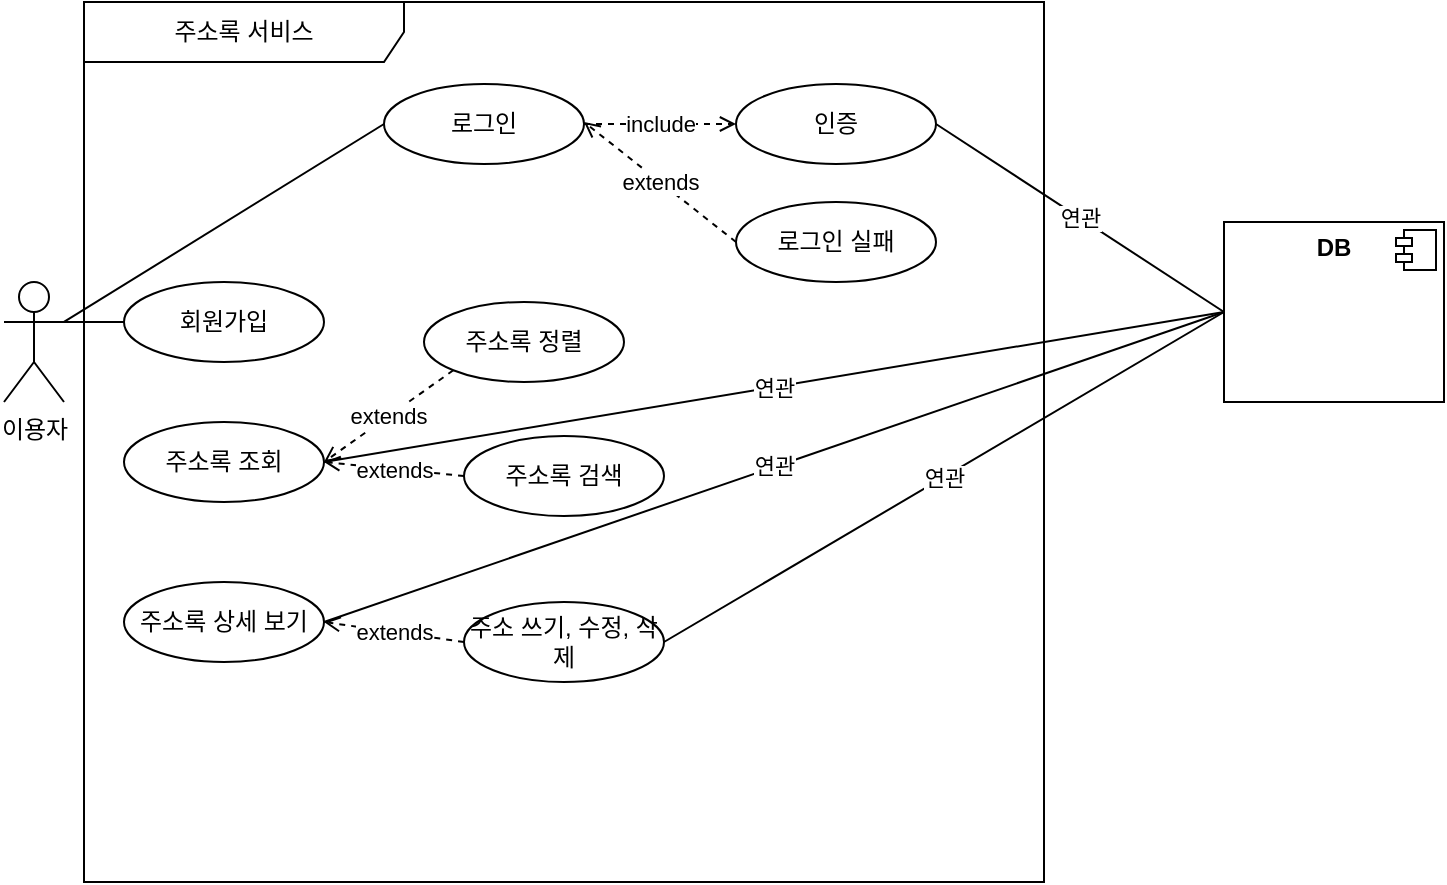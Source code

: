 <mxfile version="20.1.1" type="github">
  <diagram id="ETm7J-fsk4OuTtscdm2v" name="Page-1">
    <mxGraphModel dx="992" dy="579" grid="1" gridSize="10" guides="1" tooltips="1" connect="1" arrows="1" fold="1" page="1" pageScale="1" pageWidth="827" pageHeight="1169" math="0" shadow="0">
      <root>
        <mxCell id="0" />
        <mxCell id="1" parent="0" />
        <mxCell id="QdMH_MHk-4FhTX07zeiH-1" value="이용자" style="shape=umlActor;verticalLabelPosition=bottom;verticalAlign=top;html=1;" vertex="1" parent="1">
          <mxGeometry x="40" y="180" width="30" height="60" as="geometry" />
        </mxCell>
        <mxCell id="QdMH_MHk-4FhTX07zeiH-4" value="주소록 서비스" style="shape=umlFrame;whiteSpace=wrap;html=1;width=160;height=30;" vertex="1" parent="1">
          <mxGeometry x="80" y="40" width="480" height="440" as="geometry" />
        </mxCell>
        <mxCell id="QdMH_MHk-4FhTX07zeiH-5" value="회원가입" style="ellipse;whiteSpace=wrap;html=1;" vertex="1" parent="1">
          <mxGeometry x="100" y="180" width="100" height="40" as="geometry" />
        </mxCell>
        <mxCell id="QdMH_MHk-4FhTX07zeiH-8" value="로그인" style="ellipse;whiteSpace=wrap;html=1;" vertex="1" parent="1">
          <mxGeometry x="230" y="81" width="100" height="40" as="geometry" />
        </mxCell>
        <mxCell id="QdMH_MHk-4FhTX07zeiH-9" value="인증" style="ellipse;whiteSpace=wrap;html=1;" vertex="1" parent="1">
          <mxGeometry x="406" y="81" width="100" height="40" as="geometry" />
        </mxCell>
        <mxCell id="QdMH_MHk-4FhTX07zeiH-11" value="로그인 실패" style="ellipse;whiteSpace=wrap;html=1;" vertex="1" parent="1">
          <mxGeometry x="406" y="140" width="100" height="40" as="geometry" />
        </mxCell>
        <mxCell id="QdMH_MHk-4FhTX07zeiH-12" value="" style="endArrow=none;html=1;rounded=0;exitX=1;exitY=0.333;exitDx=0;exitDy=0;entryX=0;entryY=0.5;entryDx=0;entryDy=0;exitPerimeter=0;" edge="1" parent="1" source="QdMH_MHk-4FhTX07zeiH-1" target="QdMH_MHk-4FhTX07zeiH-8">
          <mxGeometry width="50" height="50" relative="1" as="geometry">
            <mxPoint x="390" y="320" as="sourcePoint" />
            <mxPoint x="440" y="270" as="targetPoint" />
          </mxGeometry>
        </mxCell>
        <mxCell id="QdMH_MHk-4FhTX07zeiH-13" value="" style="endArrow=none;html=1;rounded=0;entryX=1;entryY=0.333;entryDx=0;entryDy=0;entryPerimeter=0;exitX=0;exitY=0.5;exitDx=0;exitDy=0;" edge="1" parent="1" source="QdMH_MHk-4FhTX07zeiH-5" target="QdMH_MHk-4FhTX07zeiH-1">
          <mxGeometry width="50" height="50" relative="1" as="geometry">
            <mxPoint x="390" y="320" as="sourcePoint" />
            <mxPoint x="440" y="270" as="targetPoint" />
          </mxGeometry>
        </mxCell>
        <mxCell id="QdMH_MHk-4FhTX07zeiH-14" value="주소록 조회" style="ellipse;whiteSpace=wrap;html=1;" vertex="1" parent="1">
          <mxGeometry x="100" y="250" width="100" height="40" as="geometry" />
        </mxCell>
        <mxCell id="QdMH_MHk-4FhTX07zeiH-15" value="주소록 상세 보기" style="ellipse;whiteSpace=wrap;html=1;" vertex="1" parent="1">
          <mxGeometry x="100" y="330" width="100" height="40" as="geometry" />
        </mxCell>
        <mxCell id="QdMH_MHk-4FhTX07zeiH-16" value="&lt;p style=&quot;margin:0px;margin-top:6px;text-align:center;&quot;&gt;&lt;b&gt;DB&lt;/b&gt;&lt;/p&gt;" style="align=left;overflow=fill;html=1;dropTarget=0;" vertex="1" parent="1">
          <mxGeometry x="650" y="150" width="110" height="90" as="geometry" />
        </mxCell>
        <mxCell id="QdMH_MHk-4FhTX07zeiH-17" value="" style="shape=component;jettyWidth=8;jettyHeight=4;" vertex="1" parent="QdMH_MHk-4FhTX07zeiH-16">
          <mxGeometry x="1" width="20" height="20" relative="1" as="geometry">
            <mxPoint x="-24" y="4" as="offset" />
          </mxGeometry>
        </mxCell>
        <mxCell id="QdMH_MHk-4FhTX07zeiH-18" value="연관" style="endArrow=none;html=1;rounded=0;entryX=0;entryY=0.5;entryDx=0;entryDy=0;exitX=1;exitY=0.5;exitDx=0;exitDy=0;" edge="1" parent="1" source="QdMH_MHk-4FhTX07zeiH-9" target="QdMH_MHk-4FhTX07zeiH-16">
          <mxGeometry width="50" height="50" relative="1" as="geometry">
            <mxPoint x="460" y="120" as="sourcePoint" />
            <mxPoint x="510" y="70" as="targetPoint" />
          </mxGeometry>
        </mxCell>
        <mxCell id="QdMH_MHk-4FhTX07zeiH-19" value="연관" style="endArrow=none;html=1;rounded=0;exitX=1;exitY=0.5;exitDx=0;exitDy=0;entryX=0;entryY=0.5;entryDx=0;entryDy=0;" edge="1" parent="1" source="QdMH_MHk-4FhTX07zeiH-14" target="QdMH_MHk-4FhTX07zeiH-16">
          <mxGeometry width="50" height="50" relative="1" as="geometry">
            <mxPoint x="460" y="120" as="sourcePoint" />
            <mxPoint x="510" y="70" as="targetPoint" />
          </mxGeometry>
        </mxCell>
        <mxCell id="QdMH_MHk-4FhTX07zeiH-20" value="연관" style="endArrow=none;html=1;rounded=0;exitX=1;exitY=0.5;exitDx=0;exitDy=0;entryX=0;entryY=0.5;entryDx=0;entryDy=0;" edge="1" parent="1" source="QdMH_MHk-4FhTX07zeiH-15" target="QdMH_MHk-4FhTX07zeiH-16">
          <mxGeometry width="50" height="50" relative="1" as="geometry">
            <mxPoint x="460" y="300" as="sourcePoint" />
            <mxPoint x="510" y="250" as="targetPoint" />
          </mxGeometry>
        </mxCell>
        <mxCell id="QdMH_MHk-4FhTX07zeiH-21" value="include" style="endArrow=open;dashed=1;html=1;rounded=0;exitX=1;exitY=0.5;exitDx=0;exitDy=0;endFill=0;" edge="1" parent="1" source="QdMH_MHk-4FhTX07zeiH-8" target="QdMH_MHk-4FhTX07zeiH-9">
          <mxGeometry width="50" height="50" relative="1" as="geometry">
            <mxPoint x="460" y="300" as="sourcePoint" />
            <mxPoint x="510" y="250" as="targetPoint" />
          </mxGeometry>
        </mxCell>
        <mxCell id="QdMH_MHk-4FhTX07zeiH-22" value="extends" style="endArrow=open;dashed=1;html=1;rounded=0;exitX=0;exitY=0.5;exitDx=0;exitDy=0;endFill=0;" edge="1" parent="1" source="QdMH_MHk-4FhTX07zeiH-11">
          <mxGeometry width="50" height="50" relative="1" as="geometry">
            <mxPoint x="460" y="300" as="sourcePoint" />
            <mxPoint x="330" y="100" as="targetPoint" />
          </mxGeometry>
        </mxCell>
        <mxCell id="QdMH_MHk-4FhTX07zeiH-23" value="주소록 정렬" style="ellipse;whiteSpace=wrap;html=1;" vertex="1" parent="1">
          <mxGeometry x="250" y="190" width="100" height="40" as="geometry" />
        </mxCell>
        <mxCell id="QdMH_MHk-4FhTX07zeiH-25" value="extends" style="endArrow=open;dashed=1;html=1;rounded=0;entryX=1;entryY=0.5;entryDx=0;entryDy=0;endFill=0;exitX=0;exitY=1;exitDx=0;exitDy=0;" edge="1" parent="1" source="QdMH_MHk-4FhTX07zeiH-23" target="QdMH_MHk-4FhTX07zeiH-14">
          <mxGeometry width="50" height="50" relative="1" as="geometry">
            <mxPoint x="460" y="300" as="sourcePoint" />
            <mxPoint x="510" y="250" as="targetPoint" />
          </mxGeometry>
        </mxCell>
        <mxCell id="QdMH_MHk-4FhTX07zeiH-26" value="주소록 검색" style="ellipse;whiteSpace=wrap;html=1;" vertex="1" parent="1">
          <mxGeometry x="270" y="257" width="100" height="40" as="geometry" />
        </mxCell>
        <mxCell id="QdMH_MHk-4FhTX07zeiH-28" value="extends" style="endArrow=open;dashed=1;html=1;rounded=0;exitX=0;exitY=0.5;exitDx=0;exitDy=0;endFill=0;entryX=1;entryY=0.5;entryDx=0;entryDy=0;" edge="1" parent="1" source="QdMH_MHk-4FhTX07zeiH-26" target="QdMH_MHk-4FhTX07zeiH-14">
          <mxGeometry width="50" height="50" relative="1" as="geometry">
            <mxPoint x="460" y="300" as="sourcePoint" />
            <mxPoint x="510" y="250" as="targetPoint" />
          </mxGeometry>
        </mxCell>
        <mxCell id="QdMH_MHk-4FhTX07zeiH-30" value="주소 쓰기, 수정, 삭제" style="ellipse;whiteSpace=wrap;html=1;" vertex="1" parent="1">
          <mxGeometry x="270" y="340" width="100" height="40" as="geometry" />
        </mxCell>
        <mxCell id="QdMH_MHk-4FhTX07zeiH-31" value="extends" style="endArrow=open;dashed=1;html=1;rounded=0;endFill=0;entryX=1;entryY=0.5;entryDx=0;entryDy=0;exitX=0;exitY=0.5;exitDx=0;exitDy=0;" edge="1" parent="1" source="QdMH_MHk-4FhTX07zeiH-30" target="QdMH_MHk-4FhTX07zeiH-15">
          <mxGeometry width="50" height="50" relative="1" as="geometry">
            <mxPoint x="460" y="300" as="sourcePoint" />
            <mxPoint x="510" y="250" as="targetPoint" />
          </mxGeometry>
        </mxCell>
        <mxCell id="QdMH_MHk-4FhTX07zeiH-35" value="연관" style="endArrow=none;html=1;rounded=0;entryX=0;entryY=0.5;entryDx=0;entryDy=0;exitX=1;exitY=0.5;exitDx=0;exitDy=0;" edge="1" parent="1" source="QdMH_MHk-4FhTX07zeiH-30" target="QdMH_MHk-4FhTX07zeiH-16">
          <mxGeometry width="50" height="50" relative="1" as="geometry">
            <mxPoint x="460" y="300" as="sourcePoint" />
            <mxPoint x="510" y="250" as="targetPoint" />
          </mxGeometry>
        </mxCell>
      </root>
    </mxGraphModel>
  </diagram>
</mxfile>
